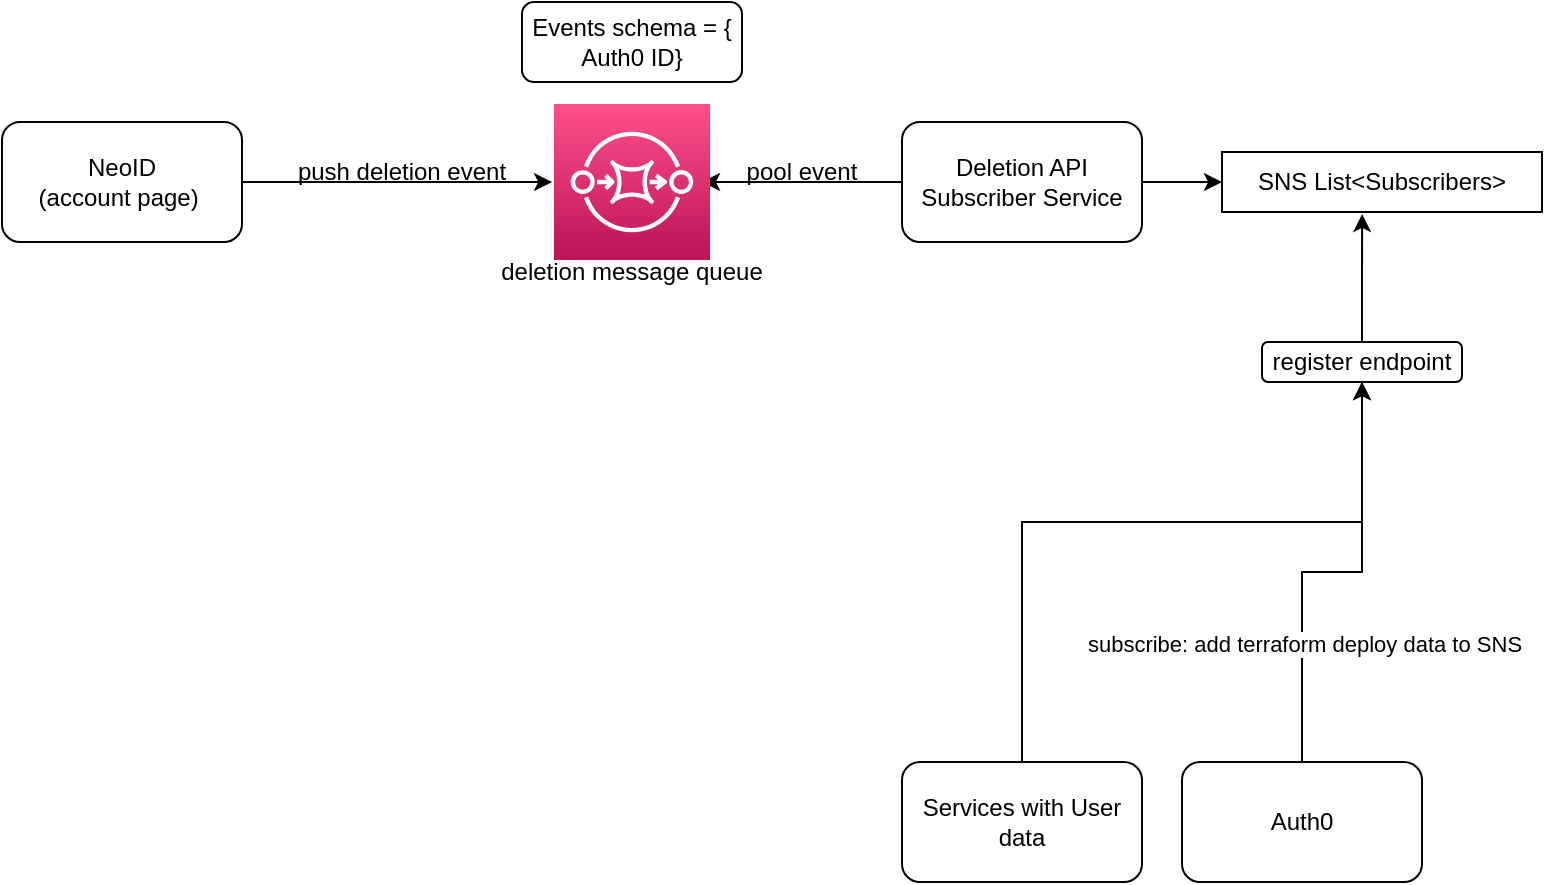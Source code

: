 <mxfile version="21.0.10" type="github" pages="2">
  <diagram name="Page-1" id="IYa1ezcnPaEsrCZXAcXM">
    <mxGraphModel dx="1434" dy="627" grid="1" gridSize="10" guides="1" tooltips="1" connect="1" arrows="1" fold="1" page="1" pageScale="1" pageWidth="850" pageHeight="1100" math="0" shadow="0">
      <root>
        <mxCell id="0" />
        <mxCell id="1" parent="0" />
        <mxCell id="Nz1Wtg8aLeYKFSIZzmMj-4" style="edgeStyle=orthogonalEdgeStyle;rounded=0;orthogonalLoop=1;jettySize=auto;html=1;entryX=0.063;entryY=0.5;entryDx=0;entryDy=0;entryPerimeter=0;" parent="1" source="Nz1Wtg8aLeYKFSIZzmMj-1" edge="1">
          <mxGeometry relative="1" as="geometry">
            <mxPoint x="335.04" y="100" as="targetPoint" />
          </mxGeometry>
        </mxCell>
        <mxCell id="Nz1Wtg8aLeYKFSIZzmMj-1" value="NeoID&lt;br&gt;(account page)&amp;nbsp;" style="rounded=1;whiteSpace=wrap;html=1;" parent="1" vertex="1">
          <mxGeometry x="60" y="70" width="120" height="60" as="geometry" />
        </mxCell>
        <mxCell id="8z7cibn4N4m2d4Feg2Af-23" style="edgeStyle=orthogonalEdgeStyle;rounded=0;orthogonalLoop=1;jettySize=auto;html=1;entryX=0.5;entryY=1;entryDx=0;entryDy=0;" edge="1" parent="1" source="Nz1Wtg8aLeYKFSIZzmMj-6" target="8z7cibn4N4m2d4Feg2Af-14">
          <mxGeometry relative="1" as="geometry" />
        </mxCell>
        <mxCell id="8z7cibn4N4m2d4Feg2Af-24" value="subscribe: add terraform deploy data to SNS" style="edgeLabel;html=1;align=center;verticalAlign=middle;resizable=0;points=[];" vertex="1" connectable="0" parent="8z7cibn4N4m2d4Feg2Af-23">
          <mxGeometry x="-0.459" y="-1" relative="1" as="geometry">
            <mxPoint as="offset" />
          </mxGeometry>
        </mxCell>
        <mxCell id="Nz1Wtg8aLeYKFSIZzmMj-6" value="Auth0" style="rounded=1;whiteSpace=wrap;html=1;" parent="1" vertex="1">
          <mxGeometry x="650" y="390" width="120" height="60" as="geometry" />
        </mxCell>
        <mxCell id="8z7cibn4N4m2d4Feg2Af-25" style="edgeStyle=orthogonalEdgeStyle;rounded=0;orthogonalLoop=1;jettySize=auto;html=1;entryX=0.5;entryY=1;entryDx=0;entryDy=0;" edge="1" parent="1" source="Nz1Wtg8aLeYKFSIZzmMj-7" target="8z7cibn4N4m2d4Feg2Af-14">
          <mxGeometry relative="1" as="geometry">
            <Array as="points">
              <mxPoint x="570" y="270" />
              <mxPoint x="740" y="270" />
            </Array>
          </mxGeometry>
        </mxCell>
        <mxCell id="Nz1Wtg8aLeYKFSIZzmMj-7" value="Services with User data" style="rounded=1;whiteSpace=wrap;html=1;" parent="1" vertex="1">
          <mxGeometry x="510" y="390" width="120" height="60" as="geometry" />
        </mxCell>
        <mxCell id="8z7cibn4N4m2d4Feg2Af-2" style="edgeStyle=orthogonalEdgeStyle;rounded=0;orthogonalLoop=1;jettySize=auto;html=1;" edge="1" parent="1" source="8z7cibn4N4m2d4Feg2Af-1">
          <mxGeometry relative="1" as="geometry">
            <mxPoint x="410" y="100" as="targetPoint" />
          </mxGeometry>
        </mxCell>
        <mxCell id="8z7cibn4N4m2d4Feg2Af-7" style="edgeStyle=orthogonalEdgeStyle;rounded=0;orthogonalLoop=1;jettySize=auto;html=1;entryX=0;entryY=0.5;entryDx=0;entryDy=0;" edge="1" parent="1" source="8z7cibn4N4m2d4Feg2Af-1" target="8z7cibn4N4m2d4Feg2Af-6">
          <mxGeometry relative="1" as="geometry" />
        </mxCell>
        <mxCell id="8z7cibn4N4m2d4Feg2Af-1" value="Deletion API Subscriber Service" style="rounded=1;whiteSpace=wrap;html=1;" vertex="1" parent="1">
          <mxGeometry x="510" y="70" width="120" height="60" as="geometry" />
        </mxCell>
        <mxCell id="8z7cibn4N4m2d4Feg2Af-5" value="pool event" style="text;strokeColor=none;align=center;fillColor=none;html=1;verticalAlign=middle;whiteSpace=wrap;rounded=0;" vertex="1" parent="1">
          <mxGeometry x="430" y="80" width="60" height="30" as="geometry" />
        </mxCell>
        <mxCell id="8z7cibn4N4m2d4Feg2Af-6" value="SNS List&amp;lt;Subscribers&amp;gt;" style="whiteSpace=wrap;html=1;" vertex="1" parent="1">
          <mxGeometry x="670" y="85" width="160" height="30" as="geometry" />
        </mxCell>
        <mxCell id="8z7cibn4N4m2d4Feg2Af-10" value="Events schema = {&lt;br&gt;Auth0 ID}" style="rounded=1;whiteSpace=wrap;html=1;" vertex="1" parent="1">
          <mxGeometry x="320" y="10" width="110" height="40" as="geometry" />
        </mxCell>
        <mxCell id="8z7cibn4N4m2d4Feg2Af-19" style="edgeStyle=orthogonalEdgeStyle;rounded=0;orthogonalLoop=1;jettySize=auto;html=1;entryX=0.438;entryY=1.033;entryDx=0;entryDy=0;entryPerimeter=0;" edge="1" parent="1" source="8z7cibn4N4m2d4Feg2Af-14" target="8z7cibn4N4m2d4Feg2Af-6">
          <mxGeometry relative="1" as="geometry" />
        </mxCell>
        <mxCell id="8z7cibn4N4m2d4Feg2Af-14" value="register endpoint" style="rounded=1;whiteSpace=wrap;html=1;" vertex="1" parent="1">
          <mxGeometry x="690" y="180" width="100" height="20" as="geometry" />
        </mxCell>
        <mxCell id="75TrfPOFaSkpvsEKXDxh-1" value="" style="sketch=0;points=[[0,0,0],[0.25,0,0],[0.5,0,0],[0.75,0,0],[1,0,0],[0,1,0],[0.25,1,0],[0.5,1,0],[0.75,1,0],[1,1,0],[0,0.25,0],[0,0.5,0],[0,0.75,0],[1,0.25,0],[1,0.5,0],[1,0.75,0]];outlineConnect=0;fontColor=#232F3E;gradientColor=#FF4F8B;gradientDirection=north;fillColor=#BC1356;strokeColor=#ffffff;dashed=0;verticalLabelPosition=bottom;verticalAlign=top;align=center;html=1;fontSize=12;fontStyle=0;aspect=fixed;shape=mxgraph.aws4.resourceIcon;resIcon=mxgraph.aws4.sqs;" vertex="1" parent="1">
          <mxGeometry x="336" y="61" width="78" height="78" as="geometry" />
        </mxCell>
        <mxCell id="75TrfPOFaSkpvsEKXDxh-2" value="deletion message queue" style="text;strokeColor=none;align=center;fillColor=none;html=1;verticalAlign=middle;whiteSpace=wrap;rounded=0;" vertex="1" parent="1">
          <mxGeometry x="300" y="130" width="150" height="30" as="geometry" />
        </mxCell>
        <mxCell id="75TrfPOFaSkpvsEKXDxh-3" value="push deletion event" style="text;strokeColor=none;align=center;fillColor=none;html=1;verticalAlign=middle;whiteSpace=wrap;rounded=0;" vertex="1" parent="1">
          <mxGeometry x="170" y="80" width="180" height="30" as="geometry" />
        </mxCell>
      </root>
    </mxGraphModel>
  </diagram>
  <diagram id="_gFwIaEKsGDbav-vVGQ9" name="Page-2">
    <mxGraphModel dx="1434" dy="627" grid="1" gridSize="10" guides="1" tooltips="1" connect="1" arrows="1" fold="1" page="1" pageScale="1" pageWidth="850" pageHeight="1100" math="0" shadow="0">
      <root>
        <mxCell id="0" />
        <mxCell id="1" parent="0" />
        <mxCell id="NjZTjwn0VH7vxm0jqkhB-1" value="" style="edgeStyle=none;orthogonalLoop=1;jettySize=auto;html=1;rounded=0;" edge="1" parent="1">
          <mxGeometry width="80" relative="1" as="geometry">
            <mxPoint x="80" y="80" as="sourcePoint" />
            <mxPoint x="80" y="610" as="targetPoint" />
            <Array as="points" />
          </mxGeometry>
        </mxCell>
        <mxCell id="NjZTjwn0VH7vxm0jqkhB-2" value="neoid" style="text;strokeColor=none;align=center;fillColor=none;html=1;verticalAlign=middle;whiteSpace=wrap;rounded=0;" vertex="1" parent="1">
          <mxGeometry x="50" y="40" width="60" height="30" as="geometry" />
        </mxCell>
        <mxCell id="NjZTjwn0VH7vxm0jqkhB-3" value="" style="edgeStyle=none;orthogonalLoop=1;jettySize=auto;html=1;rounded=0;" edge="1" parent="1">
          <mxGeometry width="80" relative="1" as="geometry">
            <mxPoint x="280" y="80" as="sourcePoint" />
            <mxPoint x="280" y="620" as="targetPoint" />
            <Array as="points" />
          </mxGeometry>
        </mxCell>
        <mxCell id="NjZTjwn0VH7vxm0jqkhB-4" value="SQS" style="text;strokeColor=none;align=center;fillColor=none;html=1;verticalAlign=middle;whiteSpace=wrap;rounded=0;" vertex="1" parent="1">
          <mxGeometry x="250" y="50" width="60" height="30" as="geometry" />
        </mxCell>
        <mxCell id="NjZTjwn0VH7vxm0jqkhB-5" value="" style="edgeStyle=none;orthogonalLoop=1;jettySize=auto;html=1;rounded=0;" edge="1" parent="1">
          <mxGeometry width="80" relative="1" as="geometry">
            <mxPoint x="480" y="80" as="sourcePoint" />
            <mxPoint x="480" y="620" as="targetPoint" />
            <Array as="points" />
          </mxGeometry>
        </mxCell>
        <mxCell id="NjZTjwn0VH7vxm0jqkhB-7" value="" style="edgeStyle=none;orthogonalLoop=1;jettySize=auto;html=1;rounded=0;" edge="1" parent="1">
          <mxGeometry width="80" relative="1" as="geometry">
            <mxPoint x="640" y="80" as="sourcePoint" />
            <mxPoint x="640" y="620" as="targetPoint" />
            <Array as="points" />
          </mxGeometry>
        </mxCell>
        <mxCell id="NjZTjwn0VH7vxm0jqkhB-8" value="SNS" style="text;strokeColor=none;align=center;fillColor=none;html=1;verticalAlign=middle;whiteSpace=wrap;rounded=0;" vertex="1" parent="1">
          <mxGeometry x="610" y="50" width="60" height="30" as="geometry" />
        </mxCell>
        <mxCell id="NjZTjwn0VH7vxm0jqkhB-9" value="" style="edgeStyle=none;orthogonalLoop=1;jettySize=auto;html=1;rounded=0;" edge="1" parent="1" source="NjZTjwn0VH7vxm0jqkhB-26">
          <mxGeometry width="80" relative="1" as="geometry">
            <mxPoint x="790" y="80" as="sourcePoint" />
            <mxPoint x="790" y="620" as="targetPoint" />
            <Array as="points" />
          </mxGeometry>
        </mxCell>
        <mxCell id="NjZTjwn0VH7vxm0jqkhB-11" value="" style="edgeStyle=none;orthogonalLoop=1;jettySize=auto;html=1;rounded=0;" edge="1" parent="1">
          <mxGeometry width="80" relative="1" as="geometry">
            <mxPoint x="80" y="90" as="sourcePoint" />
            <mxPoint x="280" y="90" as="targetPoint" />
            <Array as="points" />
          </mxGeometry>
        </mxCell>
        <mxCell id="NjZTjwn0VH7vxm0jqkhB-12" value="remove event {User Autho ID}" style="text;strokeColor=none;align=center;fillColor=none;html=1;verticalAlign=middle;whiteSpace=wrap;rounded=0;" vertex="1" parent="1">
          <mxGeometry x="120" y="60" width="120" height="30" as="geometry" />
        </mxCell>
        <mxCell id="NjZTjwn0VH7vxm0jqkhB-13" value="API" style="text;strokeColor=none;align=center;fillColor=none;html=1;verticalAlign=middle;whiteSpace=wrap;rounded=0;" vertex="1" parent="1">
          <mxGeometry x="450" y="50" width="60" height="30" as="geometry" />
        </mxCell>
        <mxCell id="NjZTjwn0VH7vxm0jqkhB-14" value="" style="edgeStyle=none;orthogonalLoop=1;jettySize=auto;html=1;rounded=0;" edge="1" parent="1">
          <mxGeometry width="80" relative="1" as="geometry">
            <mxPoint x="480" y="100" as="sourcePoint" />
            <mxPoint x="280" y="100" as="targetPoint" />
            <Array as="points" />
          </mxGeometry>
        </mxCell>
        <mxCell id="NjZTjwn0VH7vxm0jqkhB-15" value="consume event" style="text;strokeColor=none;align=center;fillColor=none;html=1;verticalAlign=middle;whiteSpace=wrap;rounded=0;" vertex="1" parent="1">
          <mxGeometry x="330" y="80" width="110" height="30" as="geometry" />
        </mxCell>
        <mxCell id="NjZTjwn0VH7vxm0jqkhB-18" value="" style="edgeStyle=none;orthogonalLoop=1;jettySize=auto;html=1;rounded=0;entryX=0.5;entryY=1;entryDx=0;entryDy=0;" edge="1" parent="1" target="NjZTjwn0VH7vxm0jqkhB-8">
          <mxGeometry width="80" relative="1" as="geometry">
            <mxPoint x="790" y="80" as="sourcePoint" />
            <mxPoint x="870" y="80" as="targetPoint" />
            <Array as="points" />
          </mxGeometry>
        </mxCell>
        <mxCell id="NjZTjwn0VH7vxm0jqkhB-19" value="register" style="text;strokeColor=none;align=center;fillColor=none;html=1;verticalAlign=middle;whiteSpace=wrap;rounded=0;" vertex="1" parent="1">
          <mxGeometry x="690" y="60" width="60" height="30" as="geometry" />
        </mxCell>
        <mxCell id="NjZTjwn0VH7vxm0jqkhB-20" value="User content Service" style="text;strokeColor=none;align=center;fillColor=none;html=1;verticalAlign=middle;whiteSpace=wrap;rounded=0;" vertex="1" parent="1">
          <mxGeometry x="760" y="40" width="60" height="30" as="geometry" />
        </mxCell>
        <mxCell id="NjZTjwn0VH7vxm0jqkhB-21" value="" style="edgeStyle=none;orthogonalLoop=1;jettySize=auto;html=1;rounded=0;" edge="1" parent="1">
          <mxGeometry width="80" relative="1" as="geometry">
            <mxPoint x="480" y="120" as="sourcePoint" />
            <mxPoint x="640" y="120" as="targetPoint" />
            <Array as="points" />
          </mxGeometry>
        </mxCell>
        <mxCell id="NjZTjwn0VH7vxm0jqkhB-23" value="totify SNS topic" style="text;strokeColor=none;align=center;fillColor=none;html=1;verticalAlign=middle;whiteSpace=wrap;rounded=0;" vertex="1" parent="1">
          <mxGeometry x="510" y="100" width="100" height="30" as="geometry" />
        </mxCell>
        <mxCell id="NjZTjwn0VH7vxm0jqkhB-24" value="" style="edgeStyle=none;orthogonalLoop=1;jettySize=auto;html=1;rounded=0;" edge="1" parent="1">
          <mxGeometry width="80" relative="1" as="geometry">
            <mxPoint x="640" y="140" as="sourcePoint" />
            <mxPoint x="790" y="140" as="targetPoint" />
            <Array as="points" />
          </mxGeometry>
        </mxCell>
        <mxCell id="NjZTjwn0VH7vxm0jqkhB-25" value="notify subscribers" style="text;strokeColor=none;align=center;fillColor=none;html=1;verticalAlign=middle;whiteSpace=wrap;rounded=0;" vertex="1" parent="1">
          <mxGeometry x="660" y="120" width="100" height="30" as="geometry" />
        </mxCell>
        <mxCell id="NjZTjwn0VH7vxm0jqkhB-27" value="" style="edgeStyle=none;orthogonalLoop=1;jettySize=auto;html=1;rounded=0;" edge="1" parent="1" target="NjZTjwn0VH7vxm0jqkhB-26">
          <mxGeometry width="80" relative="1" as="geometry">
            <mxPoint x="790" y="80" as="sourcePoint" />
            <mxPoint x="790" y="620" as="targetPoint" />
            <Array as="points" />
          </mxGeometry>
        </mxCell>
        <mxCell id="NjZTjwn0VH7vxm0jqkhB-26" value="" style="rounded=0;whiteSpace=wrap;html=1;" vertex="1" parent="1">
          <mxGeometry x="785" y="140" width="10" height="50" as="geometry" />
        </mxCell>
        <mxCell id="NjZTjwn0VH7vxm0jqkhB-28" value="user data removed" style="text;strokeColor=none;align=center;fillColor=none;html=1;verticalAlign=middle;whiteSpace=wrap;rounded=0;" vertex="1" parent="1">
          <mxGeometry x="790" y="150" width="60" height="30" as="geometry" />
        </mxCell>
        <mxCell id="NjZTjwn0VH7vxm0jqkhB-29" value="" style="edgeStyle=none;orthogonalLoop=1;jettySize=auto;html=1;rounded=0;" edge="1" parent="1">
          <mxGeometry width="80" relative="1" as="geometry">
            <mxPoint x="785" y="190" as="sourcePoint" />
            <mxPoint x="480" y="190" as="targetPoint" />
            <Array as="points" />
          </mxGeometry>
        </mxCell>
        <mxCell id="NjZTjwn0VH7vxm0jqkhB-30" value="notify user data was removed, and delete corresponding event" style="text;strokeColor=none;align=center;fillColor=none;html=1;verticalAlign=middle;whiteSpace=wrap;rounded=0;" vertex="1" parent="1">
          <mxGeometry x="495" y="150" width="130" height="30" as="geometry" />
        </mxCell>
      </root>
    </mxGraphModel>
  </diagram>
</mxfile>
